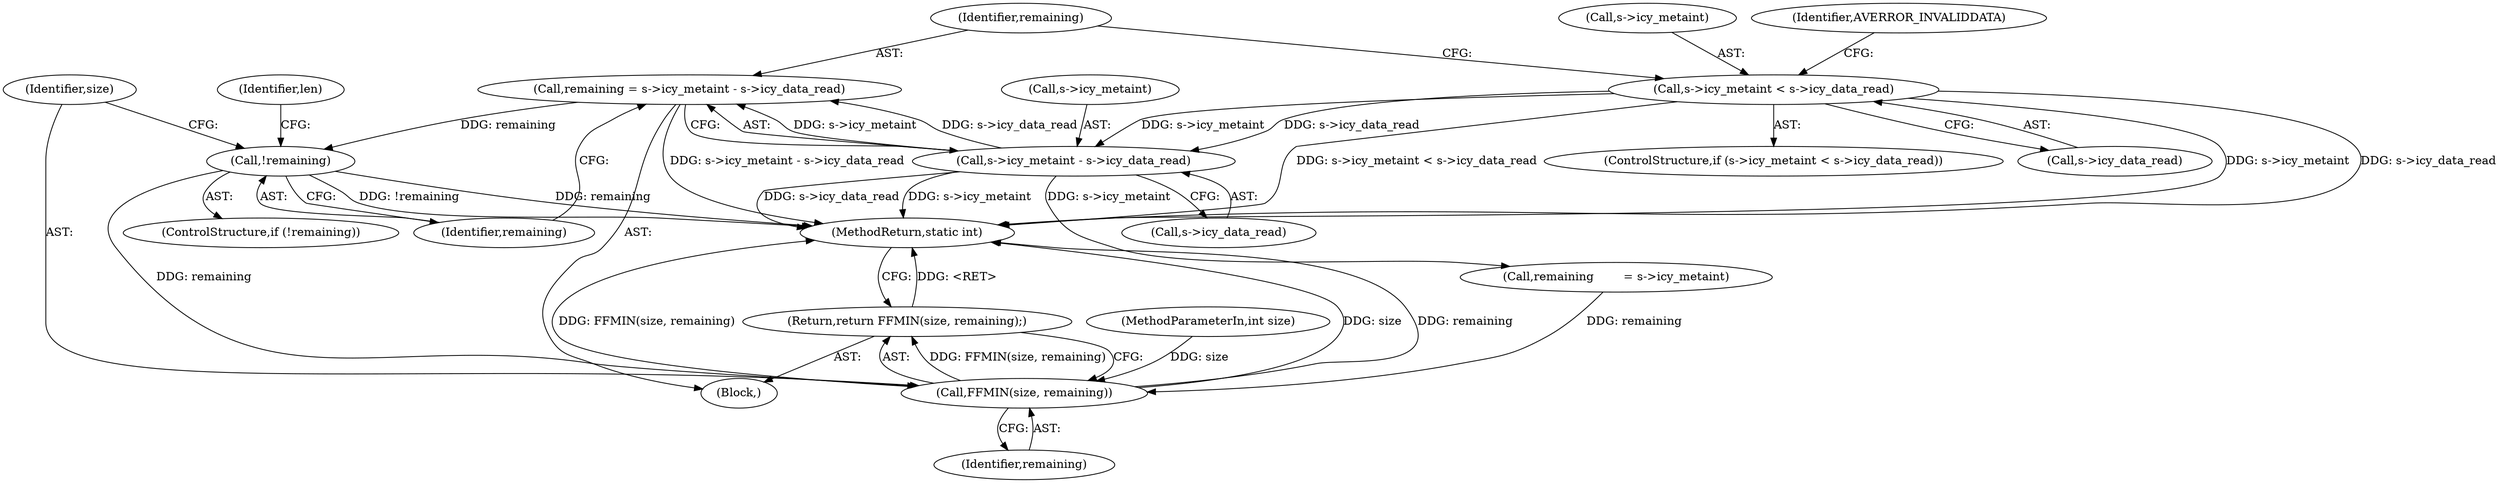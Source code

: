 digraph "0_FFmpeg_2a05c8f813de6f2278827734bf8102291e7484aa_8@API" {
"1000123" [label="(Call,remaining = s->icy_metaint - s->icy_data_read)"];
"1000125" [label="(Call,s->icy_metaint - s->icy_data_read)"];
"1000114" [label="(Call,s->icy_metaint < s->icy_data_read)"];
"1000133" [label="(Call,!remaining)"];
"1000208" [label="(Call,FFMIN(size, remaining))"];
"1000207" [label="(Return,return FFMIN(size, remaining);)"];
"1000208" [label="(Call,FFMIN(size, remaining))"];
"1000104" [label="(MethodParameterIn,int size)"];
"1000126" [label="(Call,s->icy_metaint)"];
"1000211" [label="(MethodReturn,static int)"];
"1000124" [label="(Identifier,remaining)"];
"1000114" [label="(Call,s->icy_metaint < s->icy_data_read)"];
"1000113" [label="(ControlStructure,if (s->icy_metaint < s->icy_data_read))"];
"1000132" [label="(ControlStructure,if (!remaining))"];
"1000105" [label="(Block,)"];
"1000115" [label="(Call,s->icy_metaint)"];
"1000202" [label="(Call,remaining        = s->icy_metaint)"];
"1000122" [label="(Identifier,AVERROR_INVALIDDATA)"];
"1000129" [label="(Call,s->icy_data_read)"];
"1000118" [label="(Call,s->icy_data_read)"];
"1000209" [label="(Identifier,size)"];
"1000133" [label="(Call,!remaining)"];
"1000210" [label="(Identifier,remaining)"];
"1000139" [label="(Identifier,len)"];
"1000123" [label="(Call,remaining = s->icy_metaint - s->icy_data_read)"];
"1000125" [label="(Call,s->icy_metaint - s->icy_data_read)"];
"1000207" [label="(Return,return FFMIN(size, remaining);)"];
"1000134" [label="(Identifier,remaining)"];
"1000123" -> "1000105"  [label="AST: "];
"1000123" -> "1000125"  [label="CFG: "];
"1000124" -> "1000123"  [label="AST: "];
"1000125" -> "1000123"  [label="AST: "];
"1000134" -> "1000123"  [label="CFG: "];
"1000123" -> "1000211"  [label="DDG: s->icy_metaint - s->icy_data_read"];
"1000125" -> "1000123"  [label="DDG: s->icy_metaint"];
"1000125" -> "1000123"  [label="DDG: s->icy_data_read"];
"1000123" -> "1000133"  [label="DDG: remaining"];
"1000125" -> "1000129"  [label="CFG: "];
"1000126" -> "1000125"  [label="AST: "];
"1000129" -> "1000125"  [label="AST: "];
"1000125" -> "1000211"  [label="DDG: s->icy_metaint"];
"1000125" -> "1000211"  [label="DDG: s->icy_data_read"];
"1000114" -> "1000125"  [label="DDG: s->icy_metaint"];
"1000114" -> "1000125"  [label="DDG: s->icy_data_read"];
"1000125" -> "1000202"  [label="DDG: s->icy_metaint"];
"1000114" -> "1000113"  [label="AST: "];
"1000114" -> "1000118"  [label="CFG: "];
"1000115" -> "1000114"  [label="AST: "];
"1000118" -> "1000114"  [label="AST: "];
"1000122" -> "1000114"  [label="CFG: "];
"1000124" -> "1000114"  [label="CFG: "];
"1000114" -> "1000211"  [label="DDG: s->icy_metaint"];
"1000114" -> "1000211"  [label="DDG: s->icy_data_read"];
"1000114" -> "1000211"  [label="DDG: s->icy_metaint < s->icy_data_read"];
"1000133" -> "1000132"  [label="AST: "];
"1000133" -> "1000134"  [label="CFG: "];
"1000134" -> "1000133"  [label="AST: "];
"1000139" -> "1000133"  [label="CFG: "];
"1000209" -> "1000133"  [label="CFG: "];
"1000133" -> "1000211"  [label="DDG: !remaining"];
"1000133" -> "1000211"  [label="DDG: remaining"];
"1000133" -> "1000208"  [label="DDG: remaining"];
"1000208" -> "1000207"  [label="AST: "];
"1000208" -> "1000210"  [label="CFG: "];
"1000209" -> "1000208"  [label="AST: "];
"1000210" -> "1000208"  [label="AST: "];
"1000207" -> "1000208"  [label="CFG: "];
"1000208" -> "1000211"  [label="DDG: size"];
"1000208" -> "1000211"  [label="DDG: remaining"];
"1000208" -> "1000211"  [label="DDG: FFMIN(size, remaining)"];
"1000208" -> "1000207"  [label="DDG: FFMIN(size, remaining)"];
"1000104" -> "1000208"  [label="DDG: size"];
"1000202" -> "1000208"  [label="DDG: remaining"];
"1000207" -> "1000105"  [label="AST: "];
"1000211" -> "1000207"  [label="CFG: "];
"1000207" -> "1000211"  [label="DDG: <RET>"];
}
